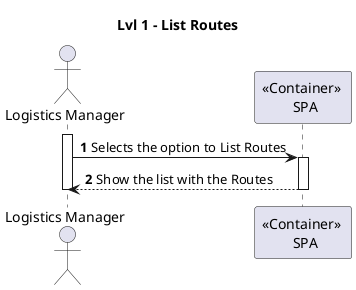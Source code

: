 @startuml US

title Lvl 1 - List Routes


autonumber
actor "Logistics Manager" as LM
participant "<< Container >> \n SPA" as S

activate LM
LM -> S : Selects the option to List Routes
activate S
S --> LM : Show the list with the Routes
deactivate S

deactivate LM

@enduml